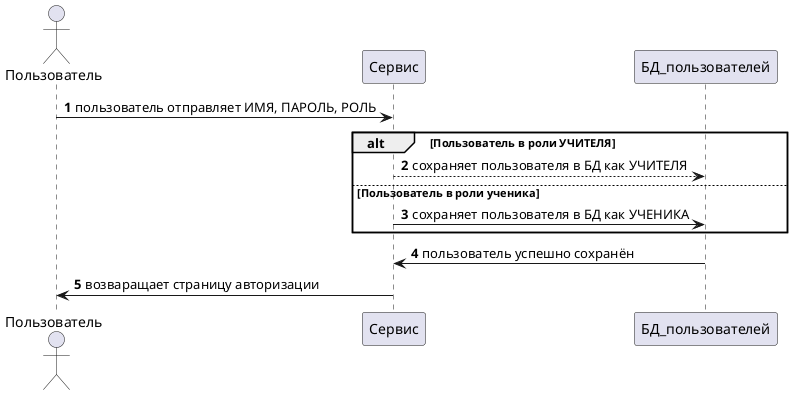 @startuml: Регистрация пользователя
'https://plantuml.com/sequence-diagram

autonumber
actor Пользователь as Teacher
participant Сервис as Service
participant БД_пользователей as userDB


Teacher -> Service: пользователь отправляет ИМЯ, ПАРОЛЬ, РОЛЬ

alt Пользователь в роли УЧИТЕЛЯ
Service --> userDB: сохраняет пользователя в БД как УЧИТЕЛЯ

else Пользователь в роли ученика
Service -> userDB: сохраняет пользователя в БД как УЧЕНИКА
end
userDB -> Service: пользователь успешно сохранён
Service -> Teacher: возваращает страницу авторизации

@enduml

@startuml: Авторизация пользователя
'https://plantuml.com/sequence-diagram

autonumber
actor Пользователь as Teacher
participant Сервис as Service
participant БД_пользователей as userDB


Teacher -> Service: пользователь отправляет ИМЯ, ПАРОЛЬ


Service --> userDB: ИМЯ и ПАРОЛЬ ищутся в базе

alt если пользователь найден
Service -> userDB: пользователь НАЙДЕН
Service -> Teacher: переход на конечную точку в зависимости от роли

else если пользователь НЕ найден
Service -> userDB: пользователь НЕ найден
Service -> Teacher: переход на страницу регистрации

end

@enduml

@startuml: Учитель - работа с профилем. 
'https://plantuml.com/sequence-diagram

autonumber
actor Учитель as Teacher
participant Сервис as Service
participant Хранилище as teachDB

Teacher -> Service: отправляет свой ID
Service -> teachDB: ID ищется в базе данных
teachDB -> Service: найденные данные
Service -> Teacher: просматривает свой профиль

Teacher -> Service: Собственные данные, которые хочет обновить.
Service -> teachDB: ищутся старые данные
teachDB -> Service: возвращаются старые данные
Service -> teachDB: данные сохраняются
Service -> Teacher: данные сохраняются

Teacher -> Service: запрос на удаление своего профиля
Service -> teachDB: ищется по ID учителя в базе.
teachDB -> Service: удаляется из базы
Service -> Teacher: возвращает страницу регистрации. 

@enduml